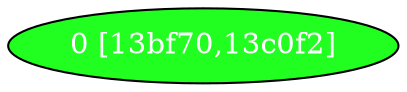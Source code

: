 diGraph libnss3{
	libnss3_0  [style=filled fillcolor="#20FF20" fontcolor="#ffffff" shape=oval label="0 [13bf70,13c0f2]"]


}